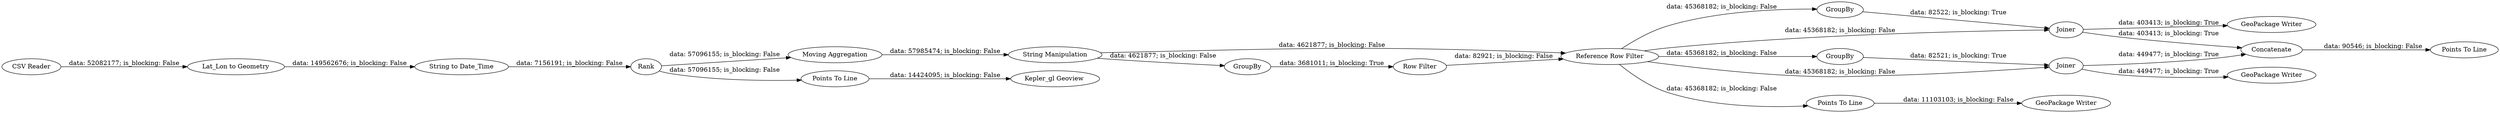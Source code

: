 digraph {
	"-743017776180560856_3" [label="String to Date_Time"]
	"-743017776180560856_1" [label="CSV Reader"]
	"-743017776180560856_17" [label=Joiner]
	"-743017776180560856_13" [label="GeoPackage Writer"]
	"-743017776180560856_11" [label="Reference Row Filter"]
	"-743017776180560856_7" [label="Moving Aggregation"]
	"-743017776180560856_9" [label=GroupBy]
	"-743017776180560856_10" [label="Row Filter"]
	"-743017776180560856_18" [label=Concatenate]
	"-743017776180560856_6" [label="Kepler_gl Geoview "]
	"-743017776180560856_15" [label=Joiner]
	"-743017776180560856_5" [label="Points To Line"]
	"-743017776180560856_2" [label="Lat_Lon to Geometry"]
	"-743017776180560856_21" [label="GeoPackage Writer"]
	"-743017776180560856_8" [label="String Manipulation"]
	"-743017776180560856_14" [label=GroupBy]
	"-743017776180560856_4" [label=Rank]
	"-743017776180560856_12" [label="Points To Line"]
	"-743017776180560856_19" [label="Points To Line"]
	"-743017776180560856_20" [label="GeoPackage Writer"]
	"-743017776180560856_16" [label=GroupBy]
	"-743017776180560856_12" -> "-743017776180560856_13" [label="data: 11103103; is_blocking: False"]
	"-743017776180560856_8" -> "-743017776180560856_9" [label="data: 4621877; is_blocking: False"]
	"-743017776180560856_16" -> "-743017776180560856_17" [label="data: 82521; is_blocking: True"]
	"-743017776180560856_14" -> "-743017776180560856_15" [label="data: 82522; is_blocking: True"]
	"-743017776180560856_11" -> "-743017776180560856_16" [label="data: 45368182; is_blocking: False"]
	"-743017776180560856_1" -> "-743017776180560856_2" [label="data: 52082177; is_blocking: False"]
	"-743017776180560856_15" -> "-743017776180560856_20" [label="data: 403413; is_blocking: True"]
	"-743017776180560856_7" -> "-743017776180560856_8" [label="data: 57985474; is_blocking: False"]
	"-743017776180560856_18" -> "-743017776180560856_19" [label="data: 90546; is_blocking: False"]
	"-743017776180560856_4" -> "-743017776180560856_7" [label="data: 57096155; is_blocking: False"]
	"-743017776180560856_5" -> "-743017776180560856_6" [label="data: 14424095; is_blocking: False"]
	"-743017776180560856_8" -> "-743017776180560856_11" [label="data: 4621877; is_blocking: False"]
	"-743017776180560856_17" -> "-743017776180560856_18" [label="data: 449477; is_blocking: True"]
	"-743017776180560856_3" -> "-743017776180560856_4" [label="data: 7156191; is_blocking: False"]
	"-743017776180560856_2" -> "-743017776180560856_3" [label="data: 149562676; is_blocking: False"]
	"-743017776180560856_4" -> "-743017776180560856_5" [label="data: 57096155; is_blocking: False"]
	"-743017776180560856_11" -> "-743017776180560856_14" [label="data: 45368182; is_blocking: False"]
	"-743017776180560856_17" -> "-743017776180560856_21" [label="data: 449477; is_blocking: True"]
	"-743017776180560856_9" -> "-743017776180560856_10" [label="data: 3681011; is_blocking: True"]
	"-743017776180560856_11" -> "-743017776180560856_17" [label="data: 45368182; is_blocking: False"]
	"-743017776180560856_15" -> "-743017776180560856_18" [label="data: 403413; is_blocking: True"]
	"-743017776180560856_10" -> "-743017776180560856_11" [label="data: 82921; is_blocking: False"]
	"-743017776180560856_11" -> "-743017776180560856_12" [label="data: 45368182; is_blocking: False"]
	"-743017776180560856_11" -> "-743017776180560856_15" [label="data: 45368182; is_blocking: False"]
	rankdir=LR
}

